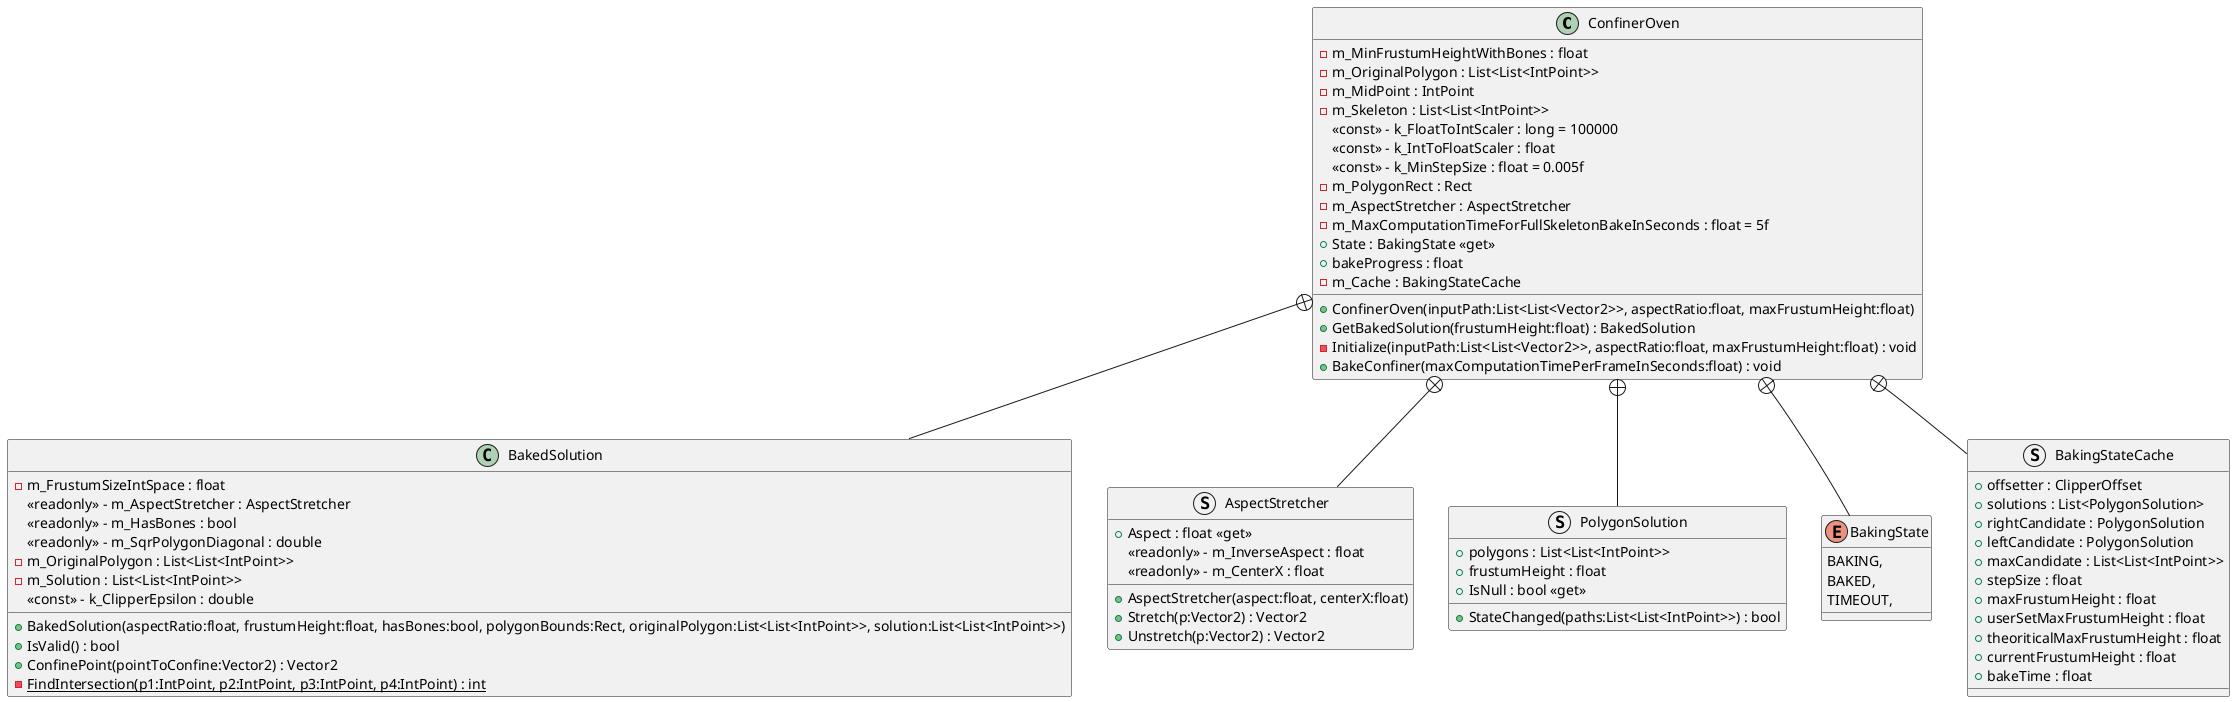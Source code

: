 @startuml
class ConfinerOven {
    - m_MinFrustumHeightWithBones : float
    - m_OriginalPolygon : List<List<IntPoint>>
    - m_MidPoint : IntPoint
    - m_Skeleton : List<List<IntPoint>>
    <<const>> - k_FloatToIntScaler : long = 100000
    <<const>> - k_IntToFloatScaler : float
    <<const>> - k_MinStepSize : float = 0.005f
    - m_PolygonRect : Rect
    - m_AspectStretcher : AspectStretcher
    - m_MaxComputationTimeForFullSkeletonBakeInSeconds : float = 5f
    + ConfinerOven(inputPath:List<List<Vector2>>, aspectRatio:float, maxFrustumHeight:float)
    + GetBakedSolution(frustumHeight:float) : BakedSolution
    + State : BakingState <<get>>
    + bakeProgress : float
    - m_Cache : BakingStateCache
    - Initialize(inputPath:List<List<Vector2>>, aspectRatio:float, maxFrustumHeight:float) : void
    + BakeConfiner(maxComputationTimePerFrameInSeconds:float) : void
}
class BakedSolution {
    - m_FrustumSizeIntSpace : float
    <<readonly>> - m_AspectStretcher : AspectStretcher
    <<readonly>> - m_HasBones : bool
    <<readonly>> - m_SqrPolygonDiagonal : double
    - m_OriginalPolygon : List<List<IntPoint>>
    - m_Solution : List<List<IntPoint>>
    <<const>> - k_ClipperEpsilon : double
    + BakedSolution(aspectRatio:float, frustumHeight:float, hasBones:bool, polygonBounds:Rect, originalPolygon:List<List<IntPoint>>, solution:List<List<IntPoint>>)
    + IsValid() : bool
    + ConfinePoint(pointToConfine:Vector2) : Vector2
    {static} - FindIntersection(p1:IntPoint, p2:IntPoint, p3:IntPoint, p4:IntPoint) : int
}
struct AspectStretcher {
    + Aspect : float <<get>>
    <<readonly>> - m_InverseAspect : float
    <<readonly>> - m_CenterX : float
    + AspectStretcher(aspect:float, centerX:float)
    + Stretch(p:Vector2) : Vector2
    + Unstretch(p:Vector2) : Vector2
}
struct PolygonSolution {
    + polygons : List<List<IntPoint>>
    + frustumHeight : float
    + StateChanged(paths:List<List<IntPoint>>) : bool
    + IsNull : bool <<get>>
}
enum BakingState {
    BAKING,
    BAKED,
    TIMEOUT,
}
struct BakingStateCache {
    + offsetter : ClipperOffset
    + solutions : List<PolygonSolution>
    + rightCandidate : PolygonSolution
    + leftCandidate : PolygonSolution
    + maxCandidate : List<List<IntPoint>>
    + stepSize : float
    + maxFrustumHeight : float
    + userSetMaxFrustumHeight : float
    + theoriticalMaxFrustumHeight : float
    + currentFrustumHeight : float
    + bakeTime : float
}
ConfinerOven +-- BakedSolution
ConfinerOven +-- AspectStretcher
ConfinerOven +-- PolygonSolution
ConfinerOven +-- BakingState
ConfinerOven +-- BakingStateCache
@enduml
